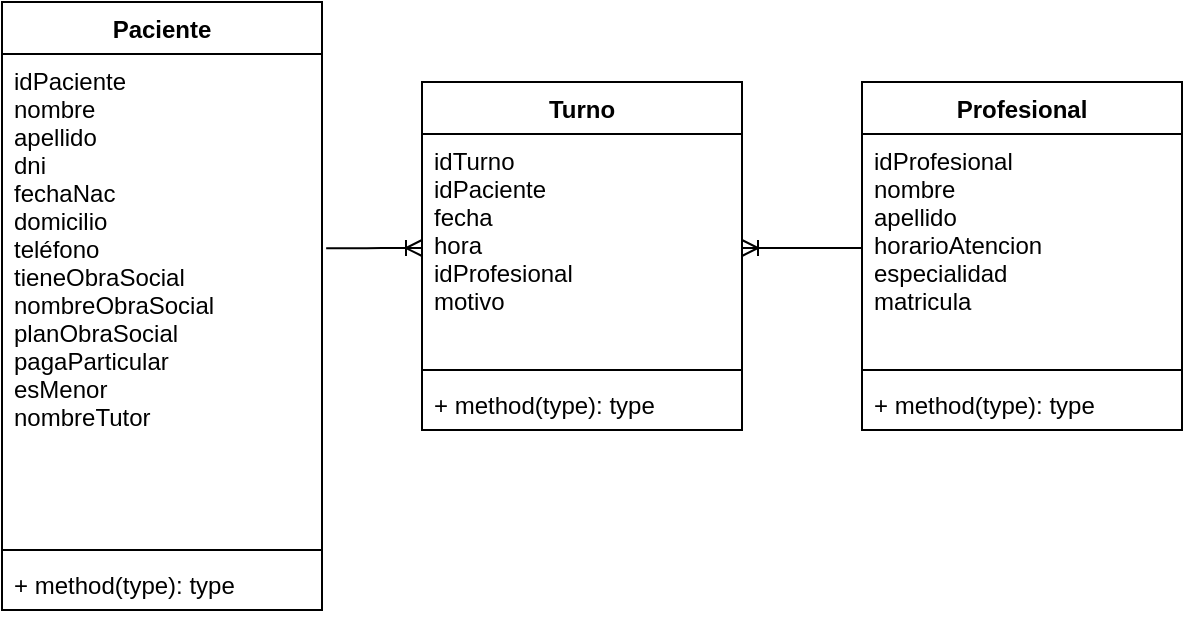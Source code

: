 <mxfile version="13.6.9" type="github">
  <diagram id="HhYp4wrlRlQFVXujRrqc" name="Page-1">
    <mxGraphModel dx="868" dy="447" grid="1" gridSize="10" guides="1" tooltips="1" connect="1" arrows="1" fold="1" page="1" pageScale="1" pageWidth="827" pageHeight="1169" math="0" shadow="0">
      <root>
        <mxCell id="0" />
        <mxCell id="1" parent="0" />
        <mxCell id="vPW-Lg7qWt8iH3iLzjyr-14" value="" style="edgeStyle=entityRelationEdgeStyle;fontSize=12;html=1;endArrow=ERoneToMany;exitX=1.013;exitY=0.398;exitDx=0;exitDy=0;exitPerimeter=0;" edge="1" parent="1" source="vPW-Lg7qWt8iH3iLzjyr-2" target="vPW-Lg7qWt8iH3iLzjyr-6">
          <mxGeometry width="100" height="100" relative="1" as="geometry">
            <mxPoint x="290" y="200" as="sourcePoint" />
            <mxPoint x="390" y="100" as="targetPoint" />
          </mxGeometry>
        </mxCell>
        <mxCell id="vPW-Lg7qWt8iH3iLzjyr-15" value="" style="edgeStyle=entityRelationEdgeStyle;fontSize=12;html=1;endArrow=ERoneToMany;" edge="1" parent="1" source="vPW-Lg7qWt8iH3iLzjyr-10" target="vPW-Lg7qWt8iH3iLzjyr-6">
          <mxGeometry width="100" height="100" relative="1" as="geometry">
            <mxPoint x="314" y="234" as="sourcePoint" />
            <mxPoint x="414" y="134" as="targetPoint" />
          </mxGeometry>
        </mxCell>
        <mxCell id="vPW-Lg7qWt8iH3iLzjyr-1" value="Paciente" style="swimlane;fontStyle=1;align=center;verticalAlign=top;childLayout=stackLayout;horizontal=1;startSize=26;horizontalStack=0;resizeParent=1;resizeParentMax=0;resizeLast=0;collapsible=1;marginBottom=0;" vertex="1" parent="1">
          <mxGeometry x="40" y="80" width="160" height="304" as="geometry" />
        </mxCell>
        <mxCell id="vPW-Lg7qWt8iH3iLzjyr-2" value="idPaciente&#xa;nombre&#xa;apellido&#xa;dni&#xa;fechaNac&#xa;domicilio&#xa;teléfono&#xa;tieneObraSocial&#xa;nombreObraSocial&#xa;planObraSocial&#xa;pagaParticular&#xa;esMenor&#xa;nombreTutor&#xa;" style="text;strokeColor=none;fillColor=none;align=left;verticalAlign=top;spacingLeft=4;spacingRight=4;overflow=hidden;rotatable=0;points=[[0,0.5],[1,0.5]];portConstraint=eastwest;" vertex="1" parent="vPW-Lg7qWt8iH3iLzjyr-1">
          <mxGeometry y="26" width="160" height="244" as="geometry" />
        </mxCell>
        <mxCell id="vPW-Lg7qWt8iH3iLzjyr-3" value="" style="line;strokeWidth=1;fillColor=none;align=left;verticalAlign=middle;spacingTop=-1;spacingLeft=3;spacingRight=3;rotatable=0;labelPosition=right;points=[];portConstraint=eastwest;" vertex="1" parent="vPW-Lg7qWt8iH3iLzjyr-1">
          <mxGeometry y="270" width="160" height="8" as="geometry" />
        </mxCell>
        <mxCell id="vPW-Lg7qWt8iH3iLzjyr-4" value="+ method(type): type" style="text;strokeColor=none;fillColor=none;align=left;verticalAlign=top;spacingLeft=4;spacingRight=4;overflow=hidden;rotatable=0;points=[[0,0.5],[1,0.5]];portConstraint=eastwest;" vertex="1" parent="vPW-Lg7qWt8iH3iLzjyr-1">
          <mxGeometry y="278" width="160" height="26" as="geometry" />
        </mxCell>
        <mxCell id="vPW-Lg7qWt8iH3iLzjyr-5" value="Turno" style="swimlane;fontStyle=1;align=center;verticalAlign=top;childLayout=stackLayout;horizontal=1;startSize=26;horizontalStack=0;resizeParent=1;resizeParentMax=0;resizeLast=0;collapsible=1;marginBottom=0;" vertex="1" parent="1">
          <mxGeometry x="250" y="120" width="160" height="174" as="geometry" />
        </mxCell>
        <mxCell id="vPW-Lg7qWt8iH3iLzjyr-6" value="idTurno&#xa;idPaciente&#xa;fecha&#xa;hora&#xa;idProfesional&#xa;motivo" style="text;strokeColor=none;fillColor=none;align=left;verticalAlign=top;spacingLeft=4;spacingRight=4;overflow=hidden;rotatable=0;points=[[0,0.5],[1,0.5]];portConstraint=eastwest;" vertex="1" parent="vPW-Lg7qWt8iH3iLzjyr-5">
          <mxGeometry y="26" width="160" height="114" as="geometry" />
        </mxCell>
        <mxCell id="vPW-Lg7qWt8iH3iLzjyr-7" value="" style="line;strokeWidth=1;fillColor=none;align=left;verticalAlign=middle;spacingTop=-1;spacingLeft=3;spacingRight=3;rotatable=0;labelPosition=right;points=[];portConstraint=eastwest;" vertex="1" parent="vPW-Lg7qWt8iH3iLzjyr-5">
          <mxGeometry y="140" width="160" height="8" as="geometry" />
        </mxCell>
        <mxCell id="vPW-Lg7qWt8iH3iLzjyr-8" value="+ method(type): type" style="text;strokeColor=none;fillColor=none;align=left;verticalAlign=top;spacingLeft=4;spacingRight=4;overflow=hidden;rotatable=0;points=[[0,0.5],[1,0.5]];portConstraint=eastwest;" vertex="1" parent="vPW-Lg7qWt8iH3iLzjyr-5">
          <mxGeometry y="148" width="160" height="26" as="geometry" />
        </mxCell>
        <mxCell id="vPW-Lg7qWt8iH3iLzjyr-9" value="Profesional" style="swimlane;fontStyle=1;align=center;verticalAlign=top;childLayout=stackLayout;horizontal=1;startSize=26;horizontalStack=0;resizeParent=1;resizeParentMax=0;resizeLast=0;collapsible=1;marginBottom=0;" vertex="1" parent="1">
          <mxGeometry x="470" y="120" width="160" height="174" as="geometry" />
        </mxCell>
        <mxCell id="vPW-Lg7qWt8iH3iLzjyr-10" value="idProfesional&#xa;nombre&#xa;apellido&#xa;horarioAtencion&#xa;especialidad&#xa;matricula" style="text;strokeColor=none;fillColor=none;align=left;verticalAlign=top;spacingLeft=4;spacingRight=4;overflow=hidden;rotatable=0;points=[[0,0.5],[1,0.5]];portConstraint=eastwest;" vertex="1" parent="vPW-Lg7qWt8iH3iLzjyr-9">
          <mxGeometry y="26" width="160" height="114" as="geometry" />
        </mxCell>
        <mxCell id="vPW-Lg7qWt8iH3iLzjyr-11" value="" style="line;strokeWidth=1;fillColor=none;align=left;verticalAlign=middle;spacingTop=-1;spacingLeft=3;spacingRight=3;rotatable=0;labelPosition=right;points=[];portConstraint=eastwest;" vertex="1" parent="vPW-Lg7qWt8iH3iLzjyr-9">
          <mxGeometry y="140" width="160" height="8" as="geometry" />
        </mxCell>
        <mxCell id="vPW-Lg7qWt8iH3iLzjyr-12" value="+ method(type): type" style="text;strokeColor=none;fillColor=none;align=left;verticalAlign=top;spacingLeft=4;spacingRight=4;overflow=hidden;rotatable=0;points=[[0,0.5],[1,0.5]];portConstraint=eastwest;" vertex="1" parent="vPW-Lg7qWt8iH3iLzjyr-9">
          <mxGeometry y="148" width="160" height="26" as="geometry" />
        </mxCell>
      </root>
    </mxGraphModel>
  </diagram>
</mxfile>

